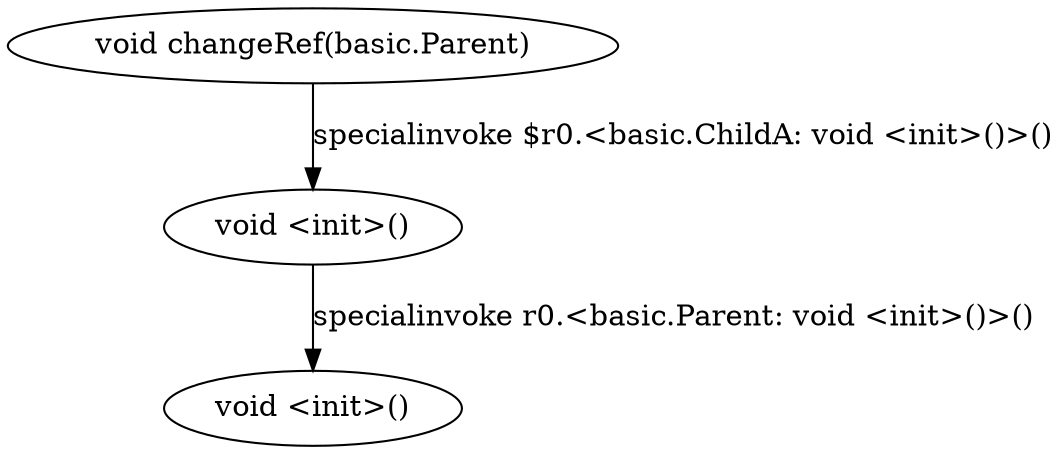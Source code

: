 digraph g {
1[label="void <init>()"]
2[label="void <init>()"]
0[label="void changeRef(basic.Parent)"]
0->1[label="specialinvoke $r0.<basic.ChildA: void <init>()>()"]
1->2[label="specialinvoke r0.<basic.Parent: void <init>()>()"]
}